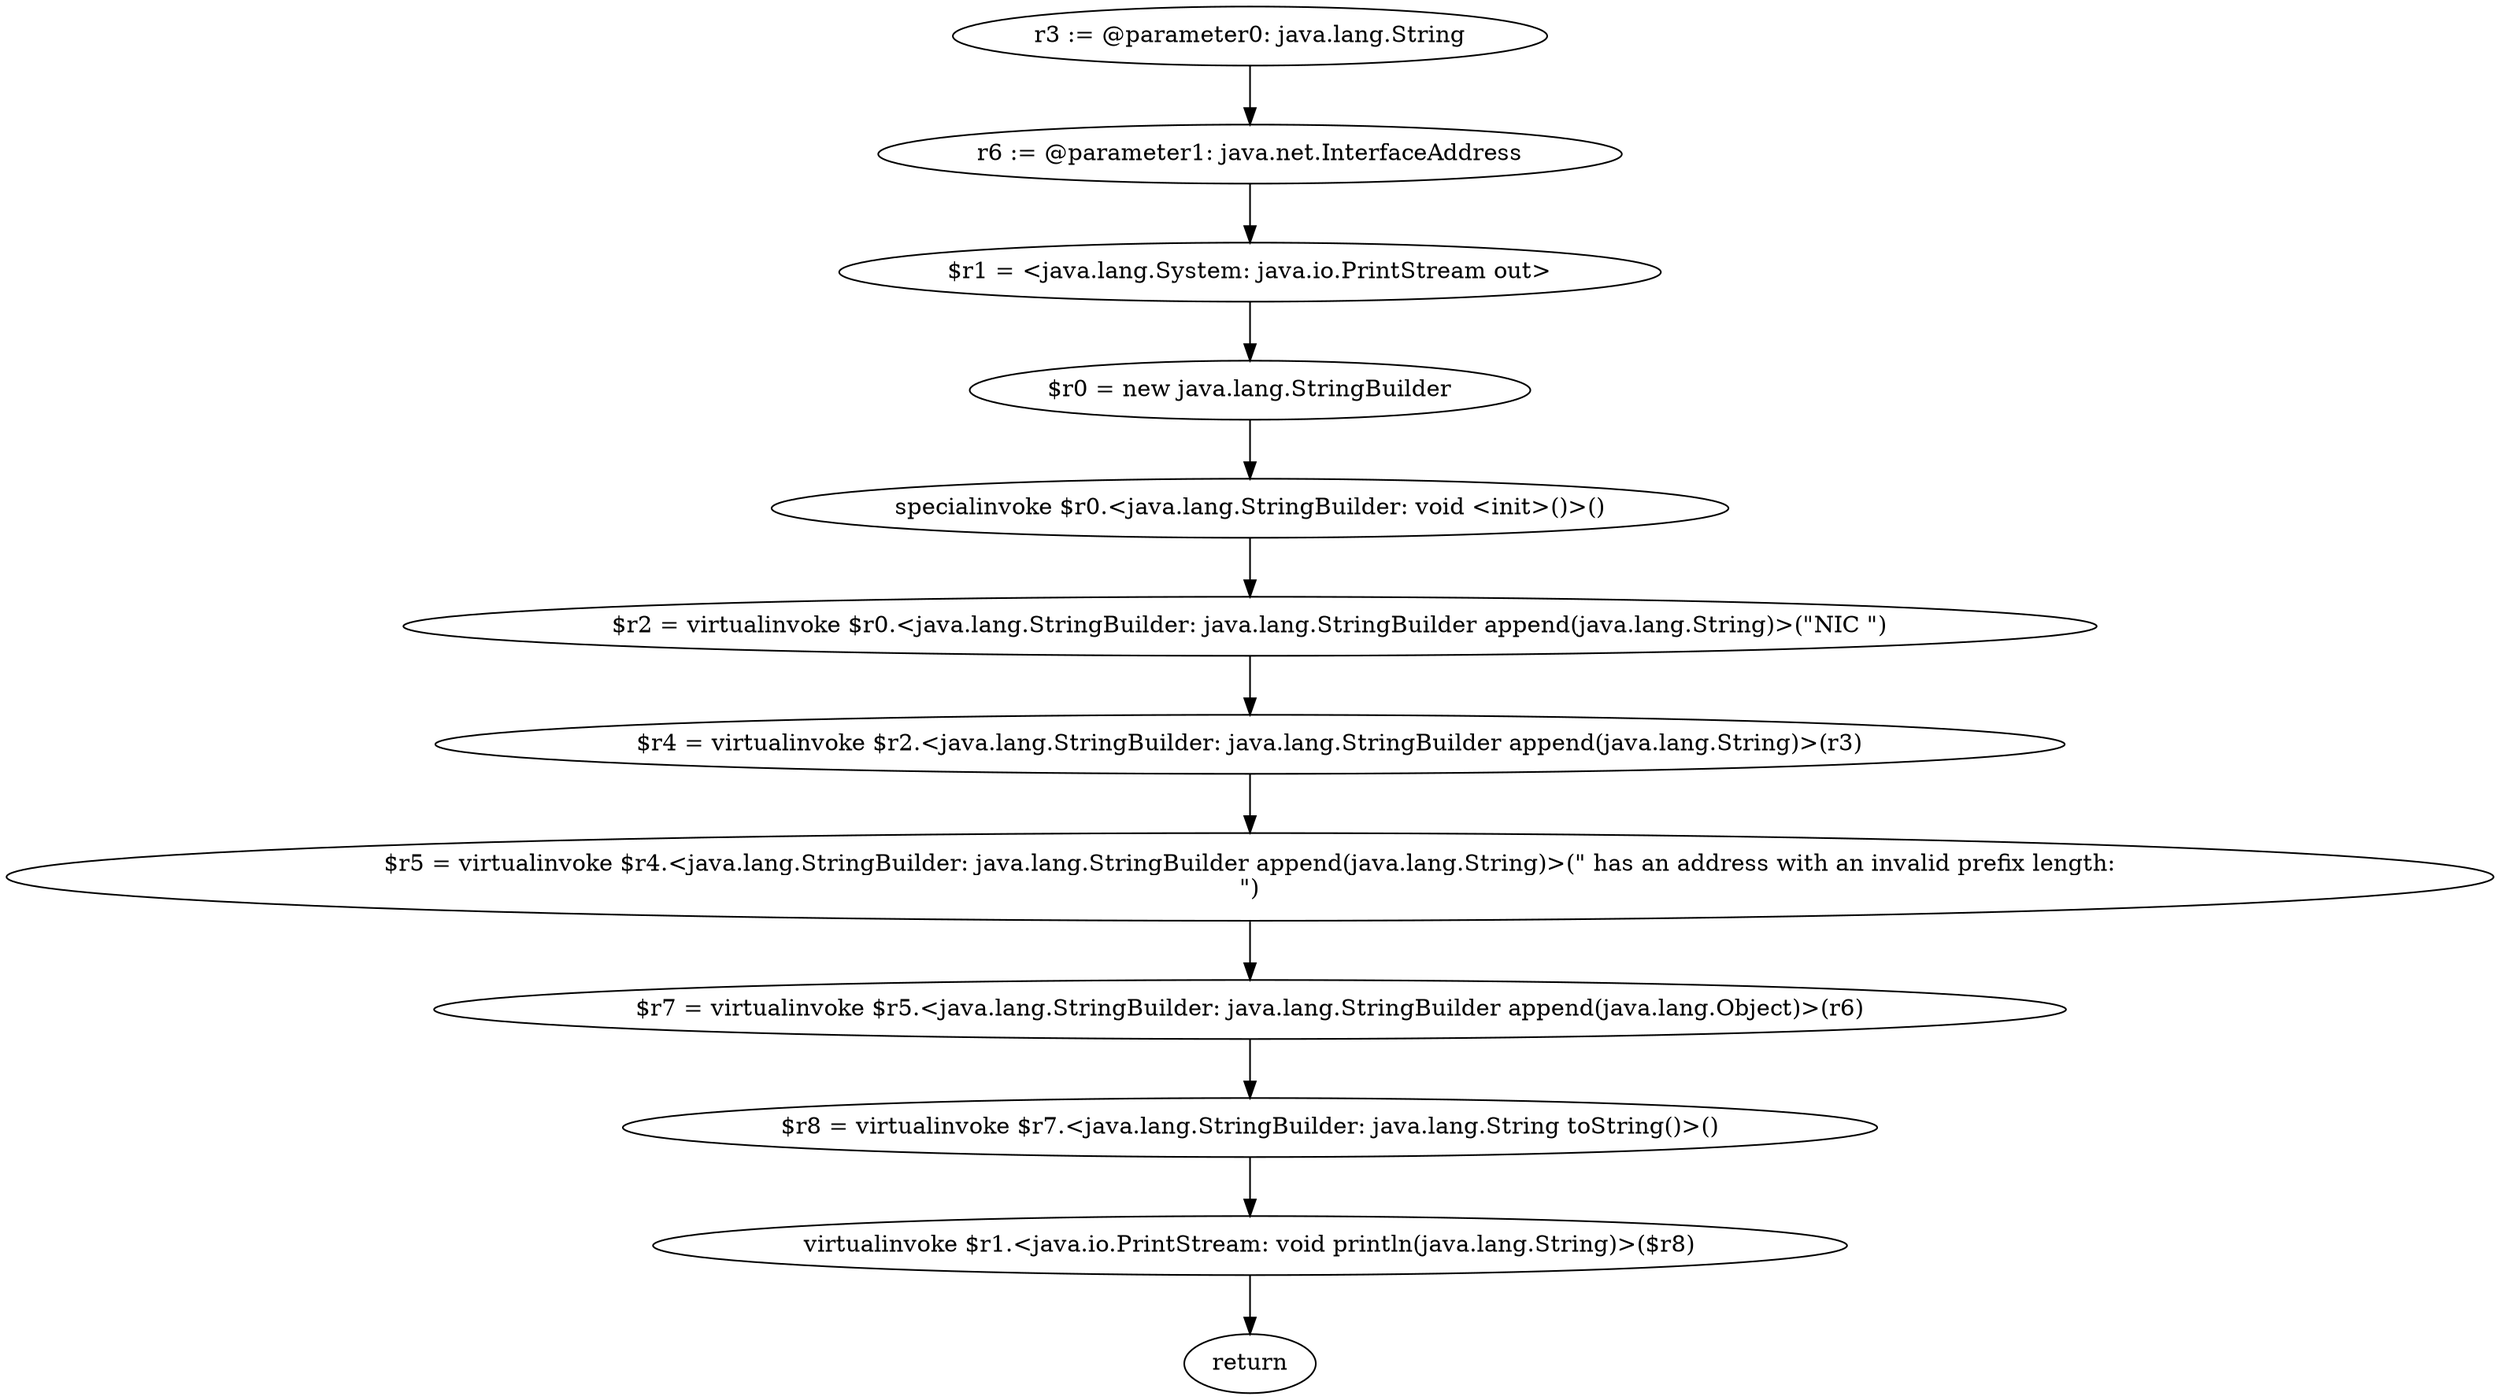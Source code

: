 digraph "unitGraph" {
    "r3 := @parameter0: java.lang.String"
    "r6 := @parameter1: java.net.InterfaceAddress"
    "$r1 = <java.lang.System: java.io.PrintStream out>"
    "$r0 = new java.lang.StringBuilder"
    "specialinvoke $r0.<java.lang.StringBuilder: void <init>()>()"
    "$r2 = virtualinvoke $r0.<java.lang.StringBuilder: java.lang.StringBuilder append(java.lang.String)>(\"NIC \")"
    "$r4 = virtualinvoke $r2.<java.lang.StringBuilder: java.lang.StringBuilder append(java.lang.String)>(r3)"
    "$r5 = virtualinvoke $r4.<java.lang.StringBuilder: java.lang.StringBuilder append(java.lang.String)>(\" has an address with an invalid prefix length:\n\")"
    "$r7 = virtualinvoke $r5.<java.lang.StringBuilder: java.lang.StringBuilder append(java.lang.Object)>(r6)"
    "$r8 = virtualinvoke $r7.<java.lang.StringBuilder: java.lang.String toString()>()"
    "virtualinvoke $r1.<java.io.PrintStream: void println(java.lang.String)>($r8)"
    "return"
    "r3 := @parameter0: java.lang.String"->"r6 := @parameter1: java.net.InterfaceAddress";
    "r6 := @parameter1: java.net.InterfaceAddress"->"$r1 = <java.lang.System: java.io.PrintStream out>";
    "$r1 = <java.lang.System: java.io.PrintStream out>"->"$r0 = new java.lang.StringBuilder";
    "$r0 = new java.lang.StringBuilder"->"specialinvoke $r0.<java.lang.StringBuilder: void <init>()>()";
    "specialinvoke $r0.<java.lang.StringBuilder: void <init>()>()"->"$r2 = virtualinvoke $r0.<java.lang.StringBuilder: java.lang.StringBuilder append(java.lang.String)>(\"NIC \")";
    "$r2 = virtualinvoke $r0.<java.lang.StringBuilder: java.lang.StringBuilder append(java.lang.String)>(\"NIC \")"->"$r4 = virtualinvoke $r2.<java.lang.StringBuilder: java.lang.StringBuilder append(java.lang.String)>(r3)";
    "$r4 = virtualinvoke $r2.<java.lang.StringBuilder: java.lang.StringBuilder append(java.lang.String)>(r3)"->"$r5 = virtualinvoke $r4.<java.lang.StringBuilder: java.lang.StringBuilder append(java.lang.String)>(\" has an address with an invalid prefix length:\n\")";
    "$r5 = virtualinvoke $r4.<java.lang.StringBuilder: java.lang.StringBuilder append(java.lang.String)>(\" has an address with an invalid prefix length:\n\")"->"$r7 = virtualinvoke $r5.<java.lang.StringBuilder: java.lang.StringBuilder append(java.lang.Object)>(r6)";
    "$r7 = virtualinvoke $r5.<java.lang.StringBuilder: java.lang.StringBuilder append(java.lang.Object)>(r6)"->"$r8 = virtualinvoke $r7.<java.lang.StringBuilder: java.lang.String toString()>()";
    "$r8 = virtualinvoke $r7.<java.lang.StringBuilder: java.lang.String toString()>()"->"virtualinvoke $r1.<java.io.PrintStream: void println(java.lang.String)>($r8)";
    "virtualinvoke $r1.<java.io.PrintStream: void println(java.lang.String)>($r8)"->"return";
}
